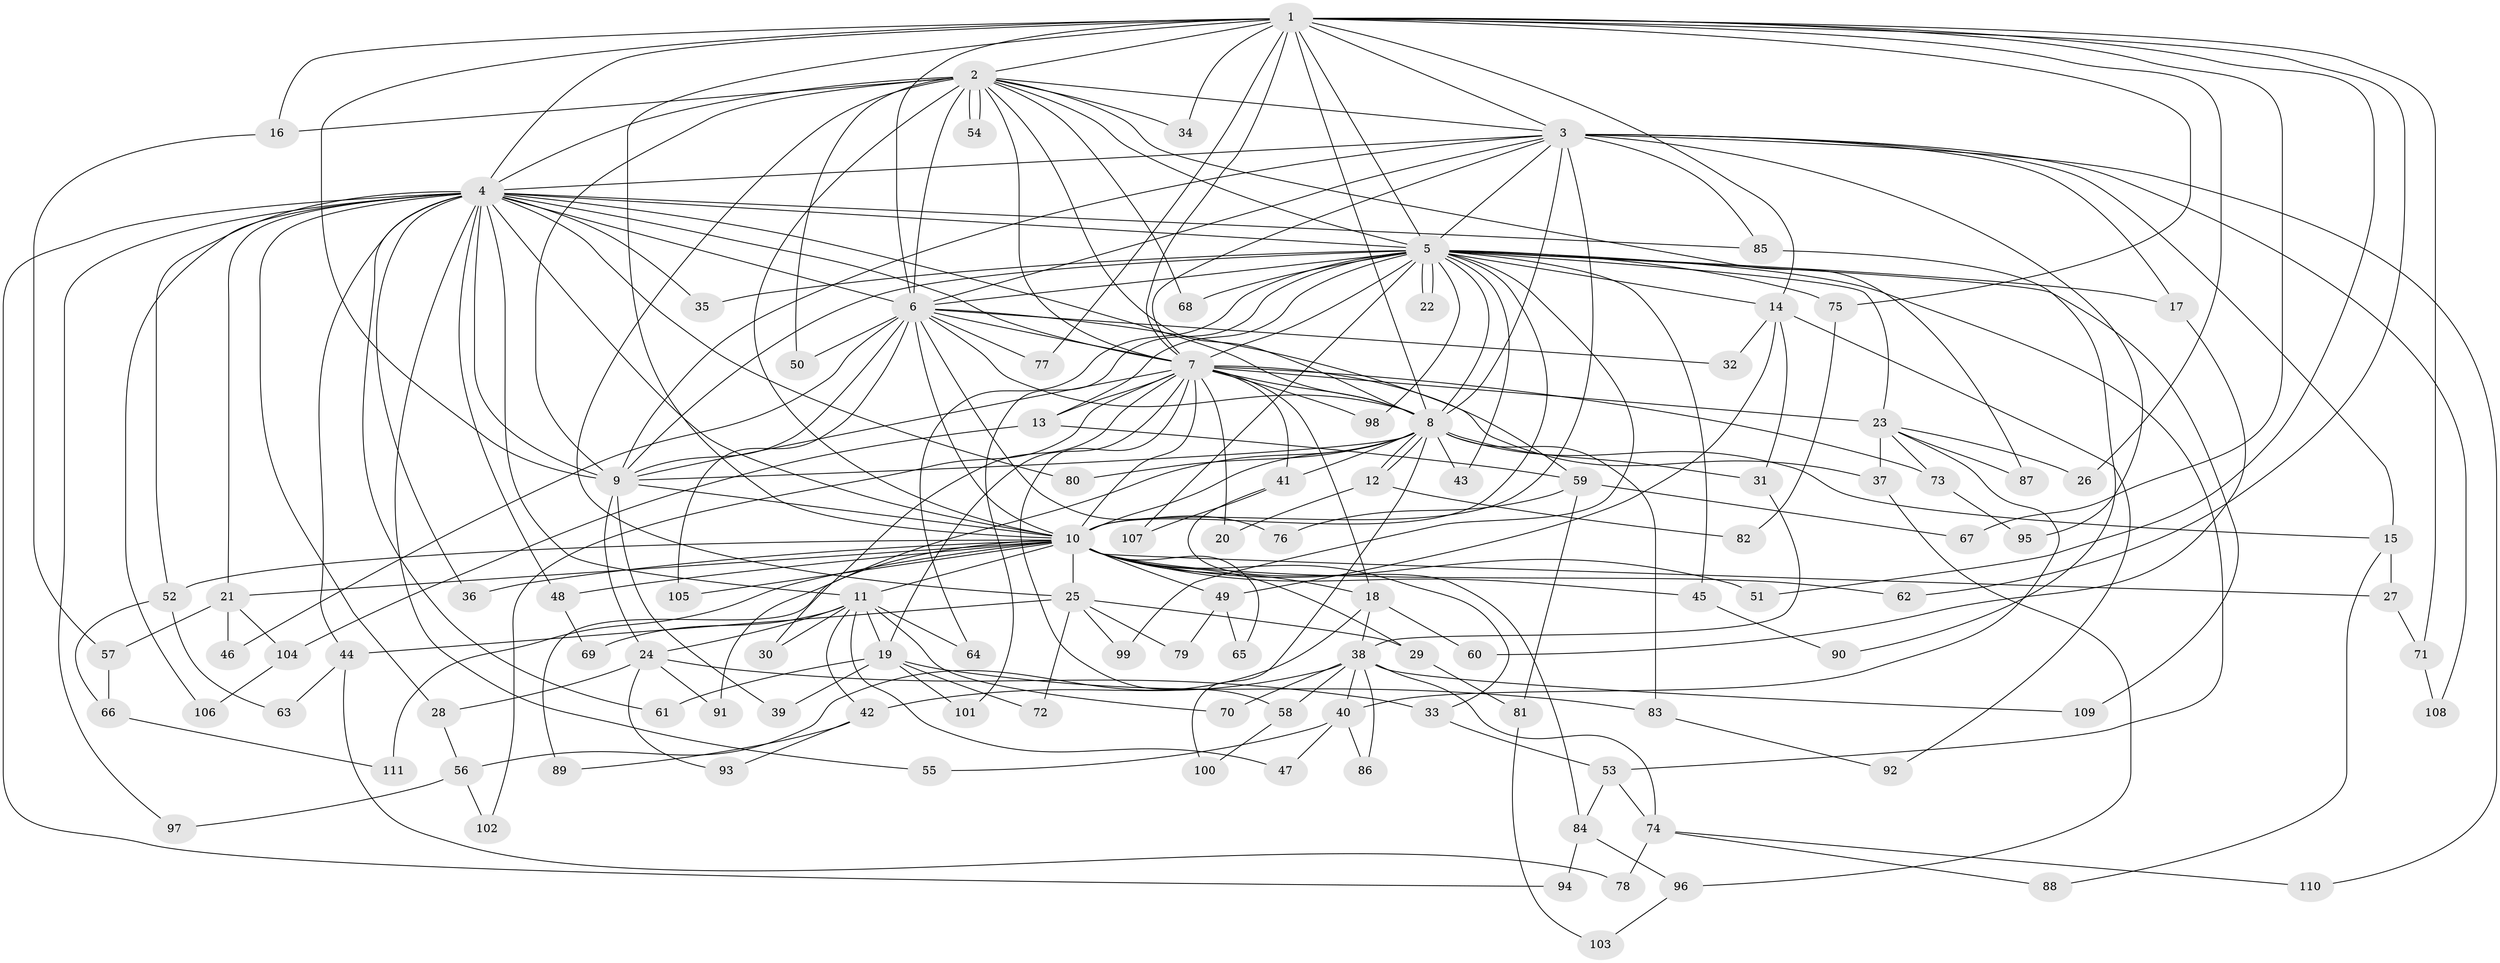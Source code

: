 // Generated by graph-tools (version 1.1) at 2025/25/03/09/25 03:25:51]
// undirected, 111 vertices, 247 edges
graph export_dot {
graph [start="1"]
  node [color=gray90,style=filled];
  1;
  2;
  3;
  4;
  5;
  6;
  7;
  8;
  9;
  10;
  11;
  12;
  13;
  14;
  15;
  16;
  17;
  18;
  19;
  20;
  21;
  22;
  23;
  24;
  25;
  26;
  27;
  28;
  29;
  30;
  31;
  32;
  33;
  34;
  35;
  36;
  37;
  38;
  39;
  40;
  41;
  42;
  43;
  44;
  45;
  46;
  47;
  48;
  49;
  50;
  51;
  52;
  53;
  54;
  55;
  56;
  57;
  58;
  59;
  60;
  61;
  62;
  63;
  64;
  65;
  66;
  67;
  68;
  69;
  70;
  71;
  72;
  73;
  74;
  75;
  76;
  77;
  78;
  79;
  80;
  81;
  82;
  83;
  84;
  85;
  86;
  87;
  88;
  89;
  90;
  91;
  92;
  93;
  94;
  95;
  96;
  97;
  98;
  99;
  100;
  101;
  102;
  103;
  104;
  105;
  106;
  107;
  108;
  109;
  110;
  111;
  1 -- 2;
  1 -- 3;
  1 -- 4;
  1 -- 5;
  1 -- 6;
  1 -- 7;
  1 -- 8;
  1 -- 9;
  1 -- 10;
  1 -- 14;
  1 -- 16;
  1 -- 26;
  1 -- 34;
  1 -- 51;
  1 -- 62;
  1 -- 67;
  1 -- 71;
  1 -- 75;
  1 -- 77;
  2 -- 3;
  2 -- 4;
  2 -- 5;
  2 -- 6;
  2 -- 7;
  2 -- 8;
  2 -- 9;
  2 -- 10;
  2 -- 16;
  2 -- 25;
  2 -- 34;
  2 -- 50;
  2 -- 54;
  2 -- 54;
  2 -- 68;
  2 -- 87;
  3 -- 4;
  3 -- 5;
  3 -- 6;
  3 -- 7;
  3 -- 8;
  3 -- 9;
  3 -- 10;
  3 -- 15;
  3 -- 17;
  3 -- 85;
  3 -- 95;
  3 -- 108;
  3 -- 110;
  4 -- 5;
  4 -- 6;
  4 -- 7;
  4 -- 8;
  4 -- 9;
  4 -- 10;
  4 -- 11;
  4 -- 21;
  4 -- 28;
  4 -- 35;
  4 -- 36;
  4 -- 44;
  4 -- 48;
  4 -- 52;
  4 -- 55;
  4 -- 61;
  4 -- 80;
  4 -- 85;
  4 -- 94;
  4 -- 97;
  4 -- 106;
  5 -- 6;
  5 -- 7;
  5 -- 8;
  5 -- 9;
  5 -- 10;
  5 -- 13;
  5 -- 14;
  5 -- 17;
  5 -- 22;
  5 -- 22;
  5 -- 23;
  5 -- 35;
  5 -- 43;
  5 -- 45;
  5 -- 53;
  5 -- 64;
  5 -- 68;
  5 -- 75;
  5 -- 98;
  5 -- 99;
  5 -- 101;
  5 -- 107;
  5 -- 109;
  6 -- 7;
  6 -- 8;
  6 -- 9;
  6 -- 10;
  6 -- 32;
  6 -- 46;
  6 -- 50;
  6 -- 59;
  6 -- 76;
  6 -- 77;
  6 -- 105;
  7 -- 8;
  7 -- 9;
  7 -- 10;
  7 -- 13;
  7 -- 18;
  7 -- 19;
  7 -- 20;
  7 -- 23;
  7 -- 30;
  7 -- 37;
  7 -- 41;
  7 -- 58;
  7 -- 73;
  7 -- 98;
  7 -- 102;
  8 -- 9;
  8 -- 10;
  8 -- 12;
  8 -- 12;
  8 -- 15;
  8 -- 31;
  8 -- 41;
  8 -- 43;
  8 -- 80;
  8 -- 83;
  8 -- 91;
  8 -- 100;
  9 -- 10;
  9 -- 24;
  9 -- 39;
  10 -- 11;
  10 -- 18;
  10 -- 21;
  10 -- 25;
  10 -- 27;
  10 -- 29;
  10 -- 33;
  10 -- 36;
  10 -- 45;
  10 -- 48;
  10 -- 49;
  10 -- 51;
  10 -- 52;
  10 -- 62;
  10 -- 65;
  10 -- 89;
  10 -- 105;
  10 -- 111;
  11 -- 19;
  11 -- 24;
  11 -- 30;
  11 -- 42;
  11 -- 47;
  11 -- 64;
  11 -- 69;
  11 -- 70;
  12 -- 20;
  12 -- 82;
  13 -- 59;
  13 -- 104;
  14 -- 31;
  14 -- 32;
  14 -- 49;
  14 -- 92;
  15 -- 27;
  15 -- 88;
  16 -- 57;
  17 -- 60;
  18 -- 38;
  18 -- 56;
  18 -- 60;
  19 -- 39;
  19 -- 61;
  19 -- 72;
  19 -- 83;
  19 -- 101;
  21 -- 46;
  21 -- 57;
  21 -- 104;
  23 -- 26;
  23 -- 37;
  23 -- 40;
  23 -- 73;
  23 -- 87;
  24 -- 28;
  24 -- 33;
  24 -- 91;
  24 -- 93;
  25 -- 29;
  25 -- 44;
  25 -- 72;
  25 -- 79;
  25 -- 99;
  27 -- 71;
  28 -- 56;
  29 -- 81;
  31 -- 38;
  33 -- 53;
  37 -- 96;
  38 -- 40;
  38 -- 42;
  38 -- 58;
  38 -- 70;
  38 -- 74;
  38 -- 86;
  38 -- 109;
  40 -- 47;
  40 -- 55;
  40 -- 86;
  41 -- 84;
  41 -- 107;
  42 -- 89;
  42 -- 93;
  44 -- 63;
  44 -- 78;
  45 -- 90;
  48 -- 69;
  49 -- 65;
  49 -- 79;
  52 -- 63;
  52 -- 66;
  53 -- 74;
  53 -- 84;
  56 -- 97;
  56 -- 102;
  57 -- 66;
  58 -- 100;
  59 -- 67;
  59 -- 76;
  59 -- 81;
  66 -- 111;
  71 -- 108;
  73 -- 95;
  74 -- 78;
  74 -- 88;
  74 -- 110;
  75 -- 82;
  81 -- 103;
  83 -- 92;
  84 -- 94;
  84 -- 96;
  85 -- 90;
  96 -- 103;
  104 -- 106;
}
